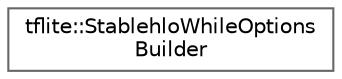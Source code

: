 digraph "Graphical Class Hierarchy"
{
 // LATEX_PDF_SIZE
  bgcolor="transparent";
  edge [fontname=Helvetica,fontsize=10,labelfontname=Helvetica,labelfontsize=10];
  node [fontname=Helvetica,fontsize=10,shape=box,height=0.2,width=0.4];
  rankdir="LR";
  Node0 [id="Node000000",label="tflite::StablehloWhileOptions\lBuilder",height=0.2,width=0.4,color="grey40", fillcolor="white", style="filled",URL="$structtflite_1_1_stablehlo_while_options_builder.html",tooltip=" "];
}
